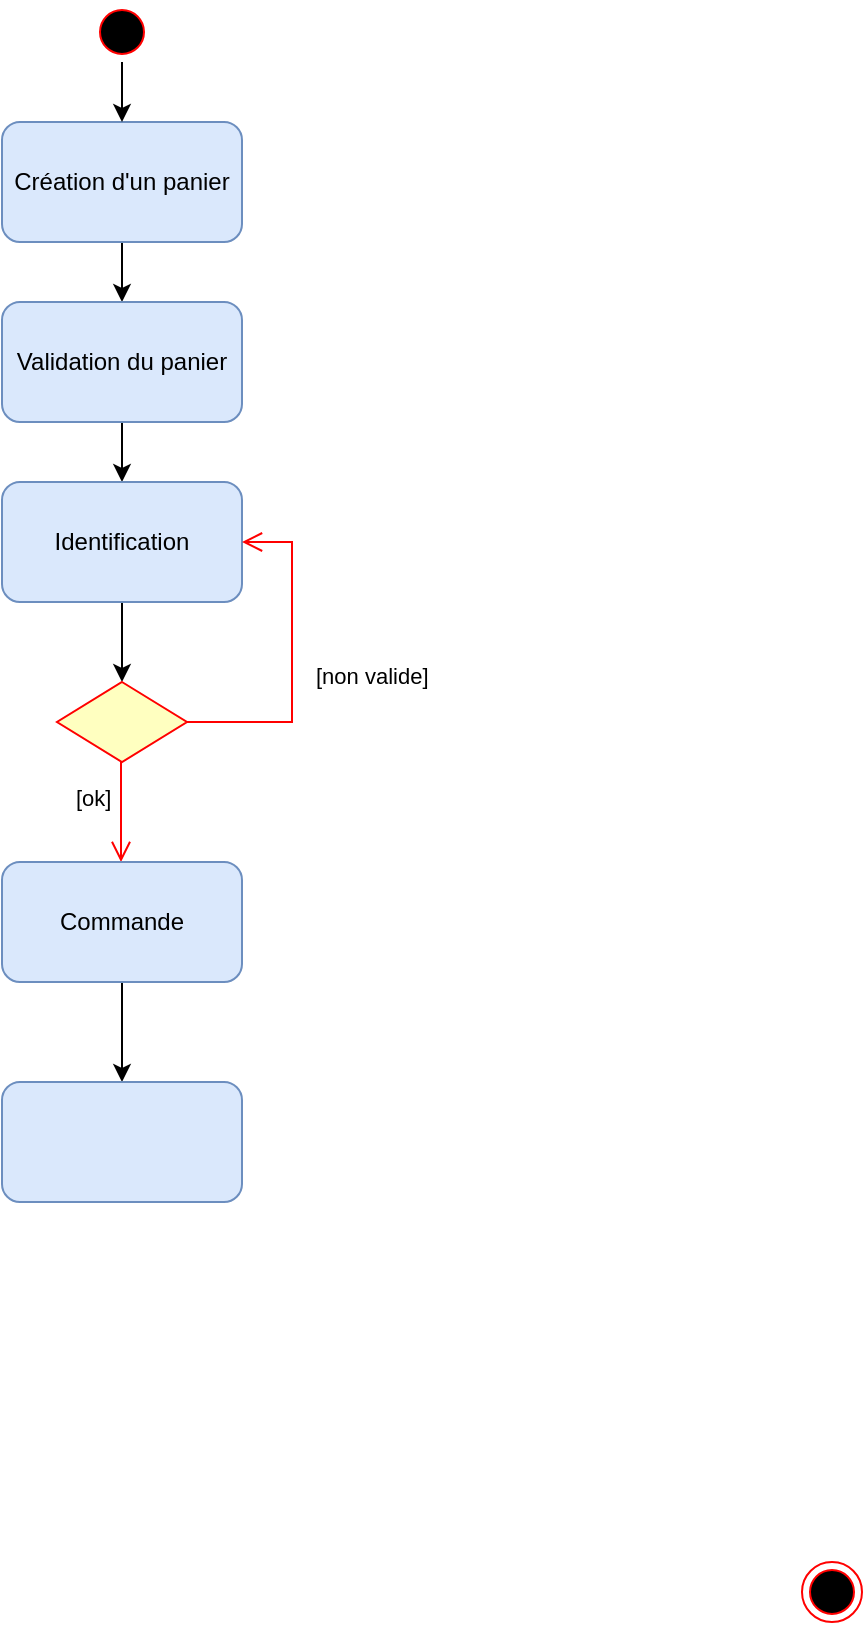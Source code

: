 <mxfile version="20.5.3" type="github">
  <diagram id="H5IJ8XWs5-9HHultcfg_" name="Page-1">
    <mxGraphModel dx="1673" dy="965" grid="1" gridSize="10" guides="1" tooltips="1" connect="1" arrows="1" fold="1" page="1" pageScale="1" pageWidth="827" pageHeight="1169" math="0" shadow="0">
      <root>
        <mxCell id="0" />
        <mxCell id="1" parent="0" />
        <mxCell id="RZd-9zX9yJSsU6LpEiTB-11" value="" style="edgeStyle=orthogonalEdgeStyle;rounded=0;orthogonalLoop=1;jettySize=auto;html=1;" edge="1" parent="1" source="RZd-9zX9yJSsU6LpEiTB-6" target="RZd-9zX9yJSsU6LpEiTB-8">
          <mxGeometry relative="1" as="geometry" />
        </mxCell>
        <mxCell id="RZd-9zX9yJSsU6LpEiTB-6" value="Création d&#39;un panier" style="rounded=1;whiteSpace=wrap;html=1;fillColor=#dae8fc;strokeColor=#6c8ebf;" vertex="1" parent="1">
          <mxGeometry x="140" y="120" width="120" height="60" as="geometry" />
        </mxCell>
        <mxCell id="RZd-9zX9yJSsU6LpEiTB-7" value="" style="edgeStyle=orthogonalEdgeStyle;rounded=0;orthogonalLoop=1;jettySize=auto;html=1;" edge="1" parent="1" source="RZd-9zX9yJSsU6LpEiTB-1" target="RZd-9zX9yJSsU6LpEiTB-6">
          <mxGeometry relative="1" as="geometry" />
        </mxCell>
        <mxCell id="RZd-9zX9yJSsU6LpEiTB-1" value="" style="ellipse;html=1;shape=startState;fillColor=#000000;strokeColor=#ff0000;" vertex="1" parent="1">
          <mxGeometry x="185" y="60" width="30" height="30" as="geometry" />
        </mxCell>
        <mxCell id="RZd-9zX9yJSsU6LpEiTB-3" value="" style="ellipse;html=1;shape=endState;fillColor=#000000;strokeColor=#ff0000;" vertex="1" parent="1">
          <mxGeometry x="540" y="840" width="30" height="30" as="geometry" />
        </mxCell>
        <mxCell id="RZd-9zX9yJSsU6LpEiTB-10" value="" style="edgeStyle=orthogonalEdgeStyle;rounded=0;orthogonalLoop=1;jettySize=auto;html=1;" edge="1" parent="1" source="RZd-9zX9yJSsU6LpEiTB-8" target="RZd-9zX9yJSsU6LpEiTB-9">
          <mxGeometry relative="1" as="geometry" />
        </mxCell>
        <mxCell id="RZd-9zX9yJSsU6LpEiTB-8" value="Validation du panier" style="rounded=1;whiteSpace=wrap;html=1;fillColor=#dae8fc;strokeColor=#6c8ebf;" vertex="1" parent="1">
          <mxGeometry x="140" y="210" width="120" height="60" as="geometry" />
        </mxCell>
        <mxCell id="RZd-9zX9yJSsU6LpEiTB-22" value="" style="edgeStyle=orthogonalEdgeStyle;rounded=0;orthogonalLoop=1;jettySize=auto;html=1;" edge="1" parent="1" source="RZd-9zX9yJSsU6LpEiTB-9" target="RZd-9zX9yJSsU6LpEiTB-19">
          <mxGeometry relative="1" as="geometry" />
        </mxCell>
        <mxCell id="RZd-9zX9yJSsU6LpEiTB-9" value="Identification" style="rounded=1;whiteSpace=wrap;html=1;fillColor=#dae8fc;strokeColor=#6c8ebf;" vertex="1" parent="1">
          <mxGeometry x="140" y="300" width="120" height="60" as="geometry" />
        </mxCell>
        <mxCell id="RZd-9zX9yJSsU6LpEiTB-19" value="" style="rhombus;whiteSpace=wrap;html=1;fillColor=#ffffc0;strokeColor=#ff0000;" vertex="1" parent="1">
          <mxGeometry x="167.5" y="400" width="65" height="40" as="geometry" />
        </mxCell>
        <mxCell id="RZd-9zX9yJSsU6LpEiTB-20" value="[non valide]" style="edgeStyle=orthogonalEdgeStyle;html=1;align=left;verticalAlign=bottom;endArrow=open;endSize=8;strokeColor=#ff0000;rounded=0;entryX=1;entryY=0.5;entryDx=0;entryDy=0;" edge="1" source="RZd-9zX9yJSsU6LpEiTB-19" parent="1" target="RZd-9zX9yJSsU6LpEiTB-9">
          <mxGeometry x="-0.208" y="-10" relative="1" as="geometry">
            <mxPoint x="265" y="460" as="targetPoint" />
            <Array as="points">
              <mxPoint x="285" y="420" />
              <mxPoint x="285" y="330" />
            </Array>
            <mxPoint as="offset" />
          </mxGeometry>
        </mxCell>
        <mxCell id="RZd-9zX9yJSsU6LpEiTB-21" value="[ok]" style="edgeStyle=orthogonalEdgeStyle;html=1;align=left;verticalAlign=top;endArrow=open;endSize=8;strokeColor=#ff0000;rounded=0;" edge="1" parent="1">
          <mxGeometry x="-0.5" y="-25" relative="1" as="geometry">
            <mxPoint x="199.5" y="490" as="targetPoint" />
            <mxPoint x="199.5" y="450" as="sourcePoint" />
            <Array as="points">
              <mxPoint x="199.5" y="440" />
              <mxPoint x="199.5" y="440" />
            </Array>
            <mxPoint as="offset" />
          </mxGeometry>
        </mxCell>
        <mxCell id="RZd-9zX9yJSsU6LpEiTB-28" value="" style="edgeStyle=orthogonalEdgeStyle;rounded=0;orthogonalLoop=1;jettySize=auto;html=1;" edge="1" parent="1" source="RZd-9zX9yJSsU6LpEiTB-23" target="RZd-9zX9yJSsU6LpEiTB-25">
          <mxGeometry relative="1" as="geometry" />
        </mxCell>
        <mxCell id="RZd-9zX9yJSsU6LpEiTB-23" value="Commande" style="rounded=1;whiteSpace=wrap;html=1;fillColor=#dae8fc;strokeColor=#6c8ebf;" vertex="1" parent="1">
          <mxGeometry x="140" y="490" width="120" height="60" as="geometry" />
        </mxCell>
        <mxCell id="RZd-9zX9yJSsU6LpEiTB-25" value="" style="rounded=1;whiteSpace=wrap;html=1;fillColor=#dae8fc;strokeColor=#6c8ebf;" vertex="1" parent="1">
          <mxGeometry x="140" y="600" width="120" height="60" as="geometry" />
        </mxCell>
      </root>
    </mxGraphModel>
  </diagram>
</mxfile>
